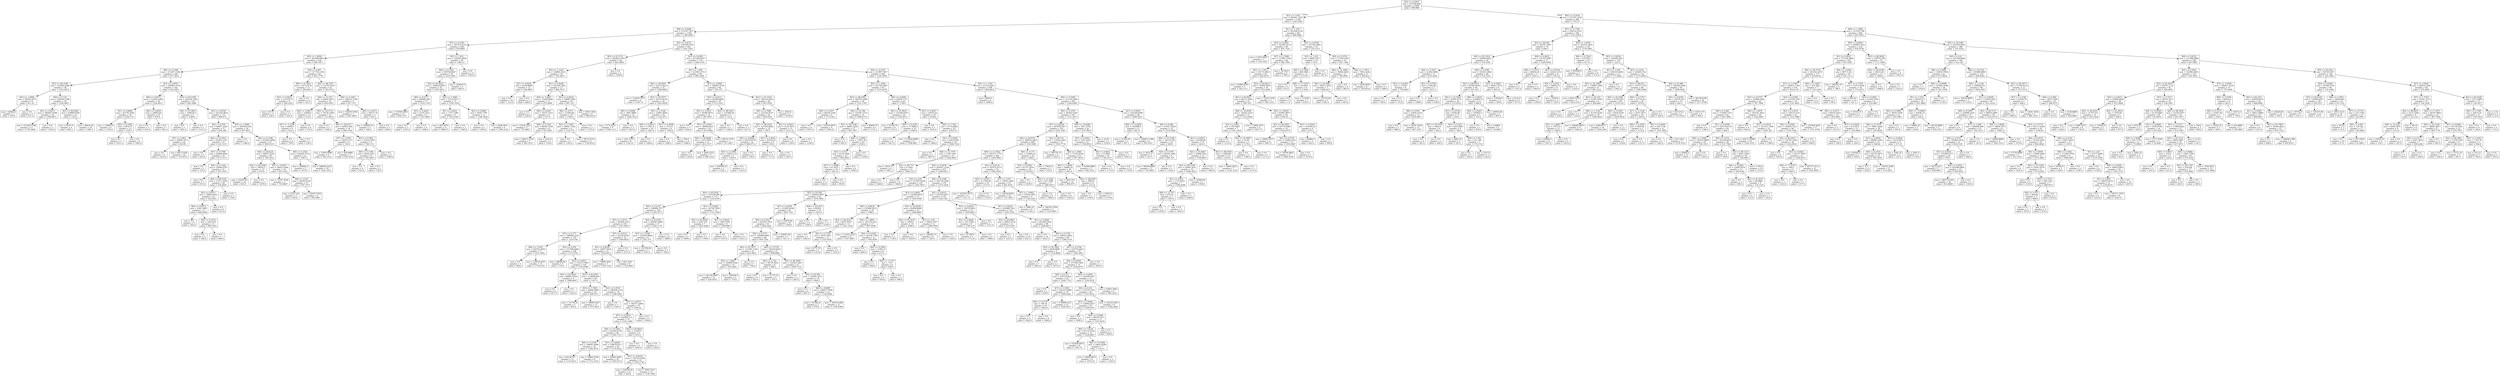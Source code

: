 digraph Tree {
node [shape=box] ;
0 [label="X[5] <= 4.4293\nmse = 333109.666\nsamples = 2000\nvalue = 996.886"] ;
1 [label="X[1] <= 1.018\nmse = 285441.7297\nsamples = 1195\nvalue = 1149.5389"] ;
0 -> 1 [labeldistance=2.5, labelangle=45, headlabel="True"] ;
2 [label="X[8] <= 4.6209\nmse = 272141.7837\nsamples = 1106\nvalue = 1188.2089"] ;
1 -> 2 ;
3 [label="X[7] <= 4.3363\nmse = 307435.4725\nsamples = 284\nvalue = 976.8697"] ;
2 -> 3 ;
4 [label="X[5] <= 1.4654\nmse = 261668.9942\nsamples = 234\nvalue = 890.7051"] ;
3 -> 4 ;
5 [label="X[6] <= 0.1588\nmse = 272297.1364\nsamples = 180\nvalue = 977.3833"] ;
4 -> 5 ;
6 [label="X[2] <= 86.1548\nmse = 253582.6288\nsamples = 38\nvalue = 1212.9474"] ;
5 -> 6 ;
7 [label="X[5] <= 1.0906\nmse = 59184.1875\nsamples = 8\nvalue = 811.25"] ;
6 -> 7 ;
8 [label="mse = 44402.0\nsamples = 3\nvalue = 545.0"] ;
7 -> 8 ;
9 [label="mse = 0.0\nsamples = 5\nvalue = 971.0"] ;
7 -> 9 ;
10 [label="X[0] <= 0.122\nmse = 250918.1289\nsamples = 30\nvalue = 1320.0667"] ;
6 -> 10 ;
11 [label="X[1] <= 0.8215\nmse = 384487.8398\nsamples = 16\nvalue = 1396.6875"] ;
10 -> 11 ;
12 [label="mse = 471429.1598\nsamples = 13\nvalue = 1378.3846"] ;
11 -> 12 ;
13 [label="mse = 0.0\nsamples = 3\nvalue = 1476.0"] ;
11 -> 13 ;
14 [label="X[2] <= 90.6268\nmse = 83889.6786\nsamples = 14\nvalue = 1232.5"] ;
10 -> 14 ;
15 [label="mse = 5418.75\nsamples = 4\nvalue = 862.5"] ;
14 -> 15 ;
16 [label="mse = 38614.05\nsamples = 10\nvalue = 1380.5"] ;
14 -> 16 ;
17 [label="X[3] <= 0.4979\nmse = 258481.8739\nsamples = 142\nvalue = 914.3451"] ;
5 -> 17 ;
18 [label="X[6] <= 0.6573\nmse = 116295.2485\nsamples = 26\nvalue = 1234.4615"] ;
17 -> 18 ;
19 [label="X[1] <= 0.8848\nmse = 42778.3594\nsamples = 16\nvalue = 1456.375"] ;
18 -> 19 ;
20 [label="mse = 118803.0\nsamples = 4\nvalue = 1276.0"] ;
19 -> 20 ;
21 [label="X[0] <= 0.1801\nmse = 2976.75\nsamples = 12\nvalue = 1516.5"] ;
19 -> 21 ;
22 [label="mse = 0.0\nsamples = 3\nvalue = 1611.0"] ;
21 -> 22 ;
23 [label="mse = 0.0\nsamples = 9\nvalue = 1485.0"] ;
21 -> 23 ;
24 [label="X[6] <= 0.8438\nmse = 29060.64\nsamples = 10\nvalue = 879.4"] ;
18 -> 24 ;
25 [label="mse = 0.0\nsamples = 3\nvalue = 619.0"] ;
24 -> 25 ;
26 [label="mse = 0.0\nsamples = 7\nvalue = 991.0"] ;
24 -> 26 ;
27 [label="X[2] <= 82.4709\nmse = 262234.7582\nsamples = 116\nvalue = 842.5948"] ;
17 -> 27 ;
28 [label="X[4] <= 87.6851\nmse = 146016.0\nsamples = 5\nvalue = 1589.0"] ;
27 -> 28 ;
29 [label="mse = 0.0\nsamples = 3\nvalue = 1901.0"] ;
28 -> 29 ;
30 [label="mse = 0.0\nsamples = 2\nvalue = 1121.0"] ;
28 -> 30 ;
31 [label="X[3] <= 0.6556\nmse = 241243.8822\nsamples = 111\nvalue = 808.973"] ;
27 -> 31 ;
32 [label="X[3] <= 0.559\nmse = 64897.2545\nsamples = 57\nvalue = 630.386"] ;
31 -> 32 ;
33 [label="X[7] <= 2.862\nmse = 43604.1475\nsamples = 20\nvalue = 829.95"] ;
32 -> 33 ;
34 [label="mse = 0.0\nsamples = 4\nvalue = 1214.0"] ;
33 -> 34 ;
35 [label="mse = 8413.1836\nsamples = 16\nvalue = 733.9375"] ;
33 -> 35 ;
36 [label="X[4] <= 52.9531\nmse = 43243.1147\nsamples = 37\nvalue = 522.5135"] ;
32 -> 36 ;
37 [label="mse = 0.0\nsamples = 4\nvalue = 925.0"] ;
36 -> 37 ;
38 [label="X[7] <= 0.5789\nmse = 26468.8044\nsamples = 33\nvalue = 473.7273"] ;
36 -> 38 ;
39 [label="mse = 0.0\nsamples = 2\nvalue = 110.0"] ;
38 -> 39 ;
40 [label="X[0] <= 0.1344\nmse = 19090.4787\nsamples = 31\nvalue = 497.1935"] ;
38 -> 40 ;
41 [label="mse = 0.0\nsamples = 3\nvalue = 672.0"] ;
40 -> 41 ;
42 [label="X[4] <= 98.5539\nmse = 17511.1059\nsamples = 28\nvalue = 478.4643"] ;
40 -> 42 ;
43 [label="X[3] <= 0.6371\nmse = 10682.6503\nsamples = 23\nvalue = 522.0435"] ;
42 -> 43 ;
44 [label="X[6] <= 0.6073\nmse = 3281.3495\nsamples = 17\nvalue = 468.0588"] ;
43 -> 44 ;
45 [label="mse = 0.0\nsamples = 6\nvalue = 392.0"] ;
44 -> 45 ;
46 [label="X[0] <= 0.2105\nmse = 194.6116\nsamples = 11\nvalue = 509.5455"] ;
44 -> 46 ;
47 [label="mse = 0.0\nsamples = 4\nvalue = 528.0"] ;
46 -> 47 ;
48 [label="mse = 0.0\nsamples = 7\nvalue = 499.0"] ;
46 -> 48 ;
49 [label="mse = 0.0\nsamples = 6\nvalue = 675.0"] ;
43 -> 49 ;
50 [label="mse = 0.0\nsamples = 5\nvalue = 278.0"] ;
42 -> 50 ;
51 [label="X[5] <= 1.0909\nmse = 358186.9163\nsamples = 54\nvalue = 997.4815"] ;
31 -> 51 ;
52 [label="mse = 0.0\nsamples = 7\nvalue = 1588.0"] ;
51 -> 52 ;
53 [label="X[0] <= 0.1548\nmse = 351862.9298\nsamples = 47\nvalue = 909.5319"] ;
51 -> 53 ;
54 [label="X[4] <= 28.8224\nmse = 89627.2322\nsamples = 26\nvalue = 766.1923"] ;
53 -> 54 ;
55 [label="X[2] <= 85.5506\nmse = 79034.5\nsamples = 12\nvalue = 933.0"] ;
54 -> 55 ;
56 [label="mse = 23293.56\nsamples = 10\nvalue = 823.8"] ;
55 -> 56 ;
57 [label="mse = 0.0\nsamples = 2\nvalue = 1479.0"] ;
55 -> 57 ;
58 [label="X[1] <= 0.8207\nmse = 54414.1684\nsamples = 14\nvalue = 623.2143"] ;
54 -> 58 ;
59 [label="mse = 72707.5556\nsamples = 3\nvalue = 716.6667"] ;
58 -> 59 ;
60 [label="X[8] <= 2.837\nmse = 46393.6529\nsamples = 11\nvalue = 597.7273"] ;
58 -> 60 ;
61 [label="mse = 25217.44\nsamples = 5\nvalue = 542.6"] ;
60 -> 61 ;
62 [label="mse = 59397.5556\nsamples = 6\nvalue = 643.6667"] ;
60 -> 62 ;
63 [label="X[8] <= 3.2543\nmse = 619602.5714\nsamples = 21\nvalue = 1087.0"] ;
53 -> 63 ;
64 [label="mse = 268062.0\nsamples = 3\nvalue = 1475.0"] ;
63 -> 64 ;
65 [label="mse = 648920.2222\nsamples = 18\nvalue = 1022.3333"] ;
63 -> 65 ;
66 [label="X[3] <= 0.491\nmse = 117719.1358\nsamples = 54\nvalue = 601.7778"] ;
4 -> 66 ;
67 [label="X[0] <= 0.7043\nmse = 1473.0178\nsamples = 13\nvalue = 285.4615"] ;
66 -> 67 ;
68 [label="X[1] <= 0.8435\nmse = 1270.6173\nsamples = 9\nvalue = 269.2222"] ;
67 -> 68 ;
69 [label="mse = 18.75\nsamples = 4\nvalue = 229.5"] ;
68 -> 69 ;
70 [label="mse = 0.0\nsamples = 5\nvalue = 301.0"] ;
68 -> 70 ;
71 [label="mse = 0.0\nsamples = 4\nvalue = 322.0"] ;
67 -> 71 ;
72 [label="X[2] <= 89.7027\nmse = 112793.4337\nsamples = 41\nvalue = 702.0732"] ;
66 -> 72 ;
73 [label="X[4] <= 12.253\nmse = 63043.2415\nsamples = 33\nvalue = 645.0303"] ;
72 -> 73 ;
74 [label="X[4] <= 3.6815\nmse = 22849.0\nsamples = 12\nvalue = 512.0"] ;
73 -> 74 ;
75 [label="X[7] <= 3.1209\nmse = 6498.0\nsamples = 6\nvalue = 652.0"] ;
74 -> 75 ;
76 [label="mse = 0.0\nsamples = 4\nvalue = 709.0"] ;
75 -> 76 ;
77 [label="mse = 0.0\nsamples = 2\nvalue = 538.0"] ;
75 -> 77 ;
78 [label="mse = 0.0\nsamples = 6\nvalue = 372.0"] ;
74 -> 78 ;
79 [label="X[4] <= 50.5716\nmse = 70120.1406\nsamples = 21\nvalue = 721.0476"] ;
73 -> 79 ;
80 [label="mse = 0.0\nsamples = 3\nvalue = 1168.0"] ;
79 -> 80 ;
81 [label="X[2] <= 83.6317\nmse = 42963.358\nsamples = 18\nvalue = 646.5556"] ;
79 -> 81 ;
82 [label="X[7] <= 1.6524\nmse = 14283.1111\nsamples = 9\nvalue = 545.0"] ;
81 -> 82 ;
83 [label="mse = 15493.8889\nsamples = 6\nvalue = 502.3333"] ;
82 -> 83 ;
84 [label="mse = 938.8889\nsamples = 3\nvalue = 630.3333"] ;
82 -> 84 ;
85 [label="X[3] <= 0.5852\nmse = 51016.5432\nsamples = 9\nvalue = 748.1111"] ;
81 -> 85 ;
86 [label="X[6] <= 0.1506\nmse = 8624.2222\nsamples = 6\nvalue = 597.6667"] ;
85 -> 86 ;
87 [label="mse = 0.0\nsamples = 4\nvalue = 532.0"] ;
86 -> 87 ;
88 [label="mse = 0.0\nsamples = 2\nvalue = 729.0"] ;
86 -> 88 ;
89 [label="mse = 0.0\nsamples = 3\nvalue = 1049.0"] ;
85 -> 89 ;
90 [label="X[6] <= 0.1925\nmse = 249223.7344\nsamples = 8\nvalue = 937.375"] ;
72 -> 90 ;
91 [label="mse = 102453.5556\nsamples = 3\nvalue = 1487.6667"] ;
90 -> 91 ;
92 [label="X[4] <= 4.0371\nmse = 46577.76\nsamples = 5\nvalue = 607.2"] ;
90 -> 92 ;
93 [label="mse = 109892.25\nsamples = 2\nvalue = 544.5"] ;
92 -> 93 ;
94 [label="mse = 0.0\nsamples = 3\nvalue = 649.0"] ;
92 -> 94 ;
95 [label="X[5] <= 1.831\nmse = 324265.9056\nsamples = 50\nvalue = 1380.12"] ;
3 -> 95 ;
96 [label="X[0] <= 0.3505\nmse = 297050.0947\nsamples = 39\nvalue = 1218.5385"] ;
95 -> 96 ;
97 [label="X[2] <= 83.9023\nmse = 254818.6583\nsamples = 34\nvalue = 1297.4412"] ;
96 -> 97 ;
98 [label="X[6] <= 0.6171\nmse = 299946.263\nsamples = 17\nvalue = 1035.1765"] ;
97 -> 98 ;
99 [label="mse = 373009.2893\nsamples = 11\nvalue = 859.2727"] ;
98 -> 99 ;
100 [label="X[3] <= 0.4422\nmse = 5270.2222\nsamples = 6\nvalue = 1357.6667"] ;
98 -> 100 ;
101 [label="mse = 0.0\nsamples = 2\nvalue = 1255.0"] ;
100 -> 101 ;
102 [label="mse = 0.0\nsamples = 4\nvalue = 1409.0"] ;
100 -> 102 ;
103 [label="X[5] <= 1.3665\nmse = 72125.5017\nsamples = 17\nvalue = 1559.7059"] ;
97 -> 103 ;
104 [label="X[1] <= 0.8221\nmse = 1757.1389\nsamples = 6\nvalue = 1914.1667"] ;
103 -> 104 ;
105 [label="mse = 697.6875\nsamples = 4\nvalue = 1888.75"] ;
104 -> 105 ;
106 [label="mse = 0.0\nsamples = 2\nvalue = 1965.0"] ;
104 -> 106 ;
107 [label="X[3] <= 0.6909\nmse = 4594.7769\nsamples = 11\nvalue = 1366.3636"] ;
103 -> 107 ;
108 [label="mse = 0.0\nsamples = 2\nvalue = 1394.0"] ;
107 -> 108 ;
109 [label="mse = 5408.3951\nsamples = 9\nvalue = 1360.2222"] ;
107 -> 109 ;
110 [label="mse = 254016.0\nsamples = 5\nvalue = 682.0"] ;
96 -> 110 ;
111 [label="mse = 0.0\nsamples = 11\nvalue = 1953.0"] ;
95 -> 111 ;
112 [label="X[3] <= 0.4573\nmse = 239184.8758\nsamples = 822\nvalue = 1261.2263"] ;
2 -> 112 ;
113 [label="X[2] <= 91.5721\nmse = 265663.1916\nsamples = 44\nvalue = 842.3864"] ;
112 -> 113 ;
114 [label="X[5] <= 1.3324\nmse = 129881.6331\nsamples = 39\nvalue = 703.4615"] ;
113 -> 114 ;
115 [label="X[1] <= 0.8418\nmse = 4108.8889\nsamples = 12\nvalue = 340.6667"] ;
114 -> 115 ;
116 [label="mse = 0.0\nsamples = 10\nvalue = 312.0"] ;
115 -> 116 ;
117 [label="mse = 0.0\nsamples = 2\nvalue = 484.0"] ;
115 -> 117 ;
118 [label="X[1] <= 0.8248\nmse = 101283.7641\nsamples = 27\nvalue = 864.7037"] ;
114 -> 118 ;
119 [label="X[4] <= 3.2867\nmse = 71369.9008\nsamples = 11\nvalue = 672.0909"] ;
118 -> 119 ;
120 [label="mse = 0.0\nsamples = 2\nvalue = 920.0"] ;
119 -> 120 ;
121 [label="X[8] <= 6.5447\nmse = 70537.3333\nsamples = 9\nvalue = 617.0"] ;
119 -> 121 ;
122 [label="mse = 13230.2222\nsamples = 3\nvalue = 747.6667"] ;
121 -> 122 ;
123 [label="X[8] <= 8.7287\nmse = 86385.5556\nsamples = 6\nvalue = 551.6667"] ;
121 -> 123 ;
124 [label="mse = 166272.2222\nsamples = 3\nvalue = 585.3333"] ;
123 -> 124 ;
125 [label="mse = 4232.0\nsamples = 3\nvalue = 518.0"] ;
123 -> 125 ;
126 [label="X[1] <= 0.8418\nmse = 78808.1094\nsamples = 16\nvalue = 997.125"] ;
118 -> 126 ;
127 [label="X[8] <= 8.972\nmse = 33300.89\nsamples = 10\nvalue = 1180.9"] ;
126 -> 127 ;
128 [label="X[5] <= 3.7695\nmse = 29852.7344\nsamples = 8\nvalue = 1132.375"] ;
127 -> 128 ;
129 [label="mse = 0.0\nsamples = 2\nvalue = 1143.0"] ;
128 -> 129 ;
130 [label="mse = 39753.4722\nsamples = 6\nvalue = 1128.8333"] ;
128 -> 130 ;
131 [label="mse = 0.0\nsamples = 2\nvalue = 1375.0"] ;
127 -> 131 ;
132 [label="mse = 4550.1389\nsamples = 6\nvalue = 690.8333"] ;
126 -> 132 ;
133 [label="mse = 0.0\nsamples = 5\nvalue = 1926.0"] ;
113 -> 133 ;
134 [label="X[1] <= 0.8205\nmse = 227204.9707\nsamples = 778\nvalue = 1284.9139"] ;
112 -> 134 ;
135 [label="X[7] <= 1.468\nmse = 221961.2751\nsamples = 96\nvalue = 990.2188"] ;
134 -> 135 ;
136 [label="X[4] <= 39.8507\nmse = 52413.0225\nsamples = 32\nvalue = 1399.9062"] ;
135 -> 136 ;
137 [label="mse = 114954.1875\nsamples = 4\nvalue = 1079.75"] ;
136 -> 137 ;
138 [label="X[2] <= 87.6577\nmse = 26743.8724\nsamples = 28\nvalue = 1445.6429"] ;
136 -> 138 ;
139 [label="X[0] <= 0.4406\nmse = 3891.8889\nsamples = 12\nvalue = 1569.3333"] ;
138 -> 139 ;
140 [label="mse = 1773.4321\nsamples = 9\nvalue = 1540.1111"] ;
139 -> 140 ;
141 [label="mse = 0.0\nsamples = 3\nvalue = 1657.0"] ;
139 -> 141 ;
142 [label="X[5] <= 2.3164\nmse = 23802.4844\nsamples = 16\nvalue = 1352.875"] ;
138 -> 142 ;
143 [label="X[0] <= 0.4812\nmse = 13347.4\nsamples = 10\nvalue = 1261.0"] ;
142 -> 143 ;
144 [label="mse = 1421.4375\nsamples = 8\nvalue = 1316.25"] ;
143 -> 144 ;
145 [label="mse = 0.0\nsamples = 2\nvalue = 1040.0"] ;
143 -> 145 ;
146 [label="X[7] <= 0.2898\nmse = 3712.0\nsamples = 6\nvalue = 1506.0"] ;
142 -> 146 ;
147 [label="mse = 0.0\nsamples = 2\nvalue = 1586.0"] ;
146 -> 147 ;
148 [label="mse = 768.0\nsamples = 4\nvalue = 1466.0"] ;
146 -> 148 ;
149 [label="X[7] <= 2.9999\nmse = 180852.5156\nsamples = 64\nvalue = 785.375"] ;
135 -> 149 ;
150 [label="X[3] <= 0.6111\nmse = 65289.6684\nsamples = 28\nvalue = 513.2143"] ;
149 -> 150 ;
151 [label="X[5] <= 2.2015\nmse = 39386.9074\nsamples = 23\nvalue = 467.6957"] ;
150 -> 151 ;
152 [label="mse = 0.0\nsamples = 5\nvalue = 654.0"] ;
151 -> 152 ;
153 [label="X[3] <= 0.5405\nmse = 38008.0525\nsamples = 18\nvalue = 415.9444"] ;
151 -> 153 ;
154 [label="X[4] <= 56.4668\nmse = 1515.6529\nsamples = 11\nvalue = 453.2727"] ;
153 -> 154 ;
155 [label="mse = 0.0\nsamples = 8\nvalue = 436.0"] ;
154 -> 155 ;
156 [label="mse = 2640.2222\nsamples = 3\nvalue = 499.3333"] ;
154 -> 156 ;
157 [label="mse = 89722.7755\nsamples = 7\nvalue = 357.2857"] ;
153 -> 157 ;
158 [label="X[2] <= 88.5243\nmse = 131069.04\nsamples = 5\nvalue = 722.6"] ;
150 -> 158 ;
159 [label="mse = 0.0\nsamples = 2\nvalue = 1166.0"] ;
158 -> 159 ;
160 [label="mse = 0.0\nsamples = 3\nvalue = 427.0"] ;
158 -> 160 ;
161 [label="X[2] <= 91.2518\nmse = 168314.9414\nsamples = 36\nvalue = 997.0556"] ;
149 -> 161 ;
162 [label="X[0] <= 0.7086\nmse = 125156.6747\nsamples = 34\nvalue = 942.8235"] ;
161 -> 162 ;
163 [label="X[2] <= 88.5243\nmse = 121595.0682\nsamples = 22\nvalue = 785.5"] ;
162 -> 163 ;
164 [label="X[0] <= 0.4448\nmse = 94370.6378\nsamples = 14\nvalue = 946.0714"] ;
163 -> 164 ;
165 [label="X[5] <= 2.1988\nmse = 106212.16\nsamples = 5\nvalue = 1264.8"] ;
164 -> 165 ;
166 [label="mse = 259590.25\nsamples = 2\nvalue = 1324.5"] ;
165 -> 166 ;
167 [label="mse = 0.0\nsamples = 3\nvalue = 1225.0"] ;
165 -> 167 ;
168 [label="mse = 0.0\nsamples = 9\nvalue = 769.0"] ;
164 -> 168 ;
169 [label="X[1] <= 0.8202\nmse = 45156.25\nsamples = 8\nvalue = 504.5"] ;
163 -> 169 ;
170 [label="mse = 0.0\nsamples = 4\nvalue = 717.0"] ;
169 -> 170 ;
171 [label="mse = 0.0\nsamples = 4\nvalue = 292.0"] ;
169 -> 171 ;
172 [label="X[1] <= 0.8203\nmse = 3120.1875\nsamples = 12\nvalue = 1231.25"] ;
162 -> 172 ;
173 [label="mse = 0.0\nsamples = 9\nvalue = 1199.0"] ;
172 -> 173 ;
174 [label="mse = 0.0\nsamples = 3\nvalue = 1328.0"] ;
172 -> 174 ;
175 [label="mse = 2025.0\nsamples = 2\nvalue = 1919.0"] ;
161 -> 175 ;
176 [label="X[0] <= 0.1072\nmse = 213997.7817\nsamples = 682\nvalue = 1326.3959"] ;
134 -> 176 ;
177 [label="X[5] <= 1.3444\nmse = 181740.3687\nsamples = 83\nvalue = 1510.4578"] ;
176 -> 177 ;
178 [label="X[2] <= 88.3583\nmse = 168756.1986\nsamples = 39\nvalue = 1231.1795"] ;
177 -> 178 ;
179 [label="X[0] <= 0.1027\nmse = 48330.2344\nsamples = 8\nvalue = 1775.625"] ;
178 -> 179 ;
180 [label="mse = 0.0\nsamples = 4\nvalue = 1857.0"] ;
179 -> 180 ;
181 [label="mse = 83416.6875\nsamples = 4\nvalue = 1694.25"] ;
179 -> 181 ;
182 [label="X[4] <= 55.786\nmse = 103597.3153\nsamples = 31\nvalue = 1090.6774"] ;
178 -> 182 ;
183 [label="X[2] <= 90.7148\nmse = 38893.5254\nsamples = 27\nvalue = 995.7407"] ;
182 -> 183 ;
184 [label="mse = 0.0\nsamples = 2\nvalue = 465.0"] ;
183 -> 184 ;
185 [label="X[8] <= 5.2994\nmse = 17667.36\nsamples = 25\nvalue = 1038.2"] ;
183 -> 185 ;
186 [label="X[3] <= 0.557\nmse = 4129.3388\nsamples = 22\nvalue = 994.4545"] ;
185 -> 186 ;
187 [label="X[7] <= 1.8588\nmse = 42.1875\nsamples = 16\nvalue = 955.25"] ;
186 -> 187 ;
188 [label="mse = 0.0\nsamples = 4\nvalue = 944.0"] ;
187 -> 188 ;
189 [label="mse = 0.0\nsamples = 12\nvalue = 959.0"] ;
187 -> 189 ;
190 [label="mse = 0.0\nsamples = 6\nvalue = 1099.0"] ;
186 -> 190 ;
191 [label="mse = 0.0\nsamples = 3\nvalue = 1359.0"] ;
185 -> 191 ;
192 [label="mse = 68856.75\nsamples = 4\nvalue = 1731.5"] ;
182 -> 192 ;
193 [label="X[6] <= 0.4595\nmse = 62838.7727\nsamples = 44\nvalue = 1758.0"] ;
177 -> 193 ;
194 [label="X[2] <= 91.9818\nmse = 135240.8367\nsamples = 14\nvalue = 1593.8571"] ;
193 -> 194 ;
195 [label="mse = 97740.75\nsamples = 4\nvalue = 1353.5"] ;
194 -> 195 ;
196 [label="X[6] <= 0.2169\nmse = 117888.8\nsamples = 10\nvalue = 1690.0"] ;
194 -> 196 ;
197 [label="mse = 0.0\nsamples = 4\nvalue = 1827.0"] ;
196 -> 197 ;
198 [label="mse = 175626.8889\nsamples = 6\nvalue = 1598.6667"] ;
196 -> 198 ;
199 [label="X[1] <= 0.8207\nmse = 10610.24\nsamples = 30\nvalue = 1834.6"] ;
193 -> 199 ;
200 [label="mse = 0.0\nsamples = 5\nvalue = 1635.0"] ;
199 -> 200 ;
201 [label="X[8] <= 7.166\nmse = 3170.6496\nsamples = 25\nvalue = 1874.52"] ;
199 -> 201 ;
202 [label="mse = 0.0\nsamples = 7\nvalue = 1946.0"] ;
201 -> 202 ;
203 [label="X[1] <= 0.8229\nmse = 1643.9784\nsamples = 18\nvalue = 1846.7222"] ;
201 -> 203 ;
204 [label="mse = 0.0\nsamples = 3\nvalue = 1907.0"] ;
203 -> 204 ;
205 [label="X[8] <= 12.7797\nmse = 1100.7556\nsamples = 15\nvalue = 1834.6667"] ;
203 -> 205 ;
206 [label="mse = 2610.75\nsamples = 4\nvalue = 1801.5"] ;
205 -> 206 ;
207 [label="X[2] <= 89.773\nmse = 6.1983\nsamples = 11\nvalue = 1846.7273"] ;
205 -> 207 ;
208 [label="mse = 0.0\nsamples = 5\nvalue = 1844.0"] ;
207 -> 208 ;
209 [label="mse = 0.0\nsamples = 6\nvalue = 1849.0"] ;
207 -> 209 ;
210 [label="X[5] <= 1.1302\nmse = 213122.641\nsamples = 599\nvalue = 1300.8915"] ;
176 -> 210 ;
211 [label="mse = 8820.0\nsamples = 6\nvalue = 1899.0"] ;
210 -> 211 ;
212 [label="X[0] <= 0.5095\nmse = 211533.5949\nsamples = 593\nvalue = 1294.8398"] ;
210 -> 212 ;
213 [label="X[0] <= 0.3761\nmse = 205437.638\nsamples = 547\nvalue = 1311.3473"] ;
212 -> 213 ;
214 [label="X[7] <= 4.8264\nmse = 207058.1817\nsamples = 521\nvalue = 1291.5547"] ;
213 -> 214 ;
215 [label="X[4] <= 92.9741\nmse = 208253.9263\nsamples = 494\nvalue = 1305.5891"] ;
214 -> 215 ;
216 [label="X[8] <= 11.0762\nmse = 205571.7775\nsamples = 464\nvalue = 1283.9483"] ;
215 -> 216 ;
217 [label="X[6] <= 0.5476\nmse = 203952.1229\nsamples = 431\nvalue = 1298.6427"] ;
216 -> 217 ;
218 [label="X[1] <= 0.83\nmse = 211997.9544\nsamples = 253\nvalue = 1245.3953"] ;
217 -> 218 ;
219 [label="X[4] <= 85.0526\nmse = 195168.004\nsamples = 171\nvalue = 1325.4795"] ;
218 -> 219 ;
220 [label="X[0] <= 0.2173\nmse = 196066.797\nsamples = 158\nvalue = 1292.9177"] ;
219 -> 220 ;
221 [label="X[7] <= 3.0712\nmse = 183445.229\nsamples = 141\nvalue = 1257.9291"] ;
220 -> 221 ;
222 [label="X[7] <= 0.177\nmse = 188846.2225\nsamples = 125\nvalue = 1218.744"] ;
221 -> 222 ;
223 [label="X[8] <= 7.4351\nmse = 282554.5952\nsamples = 17\nvalue = 1521.5882"] ;
222 -> 223 ;
224 [label="mse = 0.0\nsamples = 3\nvalue = 604.0"] ;
223 -> 224 ;
225 [label="mse = 124018.4541\nsamples = 14\nvalue = 1718.2143"] ;
223 -> 225 ;
226 [label="X[3] <= 0.478\nmse = 157386.8464\nsamples = 108\nvalue = 1171.0741"] ;
222 -> 226 ;
227 [label="mse = 48048.64\nsamples = 5\nvalue = 718.6"] ;
226 -> 227 ;
228 [label="X[3] <= 0.4911\nmse = 152273.5907\nsamples = 103\nvalue = 1193.0388"] ;
226 -> 228 ;
229 [label="X[2] <= 83.9023\nmse = 86805.5556\nsamples = 9\nvalue = 1668.6667"] ;
228 -> 229 ;
230 [label="mse = 0.0\nsamples = 6\nvalue = 1877.0"] ;
229 -> 230 ;
231 [label="mse = 0.0\nsamples = 3\nvalue = 1252.0"] ;
229 -> 231 ;
232 [label="X[2] <= 83.6291\nmse = 134808.484\nsamples = 94\nvalue = 1147.5"] ;
228 -> 232 ;
233 [label="X[5] <= 3.7695\nmse = 30949.4844\nsamples = 16\nvalue = 949.875"] ;
232 -> 233 ;
234 [label="mse = 15178.24\nsamples = 5\nvalue = 893.4"] ;
233 -> 234 ;
235 [label="mse = 36009.5207\nsamples = 11\nvalue = 975.5455"] ;
233 -> 235 ;
236 [label="X[3] <= 0.5552\nmse = 146458.1139\nsamples = 78\nvalue = 1188.0385"] ;
232 -> 236 ;
237 [label="mse = 0.0\nsamples = 3\nvalue = 1726.0"] ;
236 -> 237 ;
238 [label="X[7] <= 2.8515\nmse = 140277.2896\nsamples = 75\nvalue = 1166.52"] ;
236 -> 238 ;
239 [label="X[7] <= 0.9474\nmse = 142089.712\nsamples = 70\nvalue = 1143.1286"] ;
238 -> 239 ;
240 [label="X[8] <= 10.5443\nmse = 143293.6736\nsamples = 64\nvalue = 1168.1719"] ;
239 -> 240 ;
241 [label="X[6] <= 0.2169\nmse = 146091.9446\nsamples = 19\nvalue = 1304.9474"] ;
240 -> 241 ;
242 [label="mse = 65124.071\nsamples = 13\nvalue = 1116.9231"] ;
241 -> 242 ;
243 [label="mse = 78960.5556\nsamples = 6\nvalue = 1712.3333"] ;
241 -> 243 ;
244 [label="X[1] <= 0.8209\nmse = 130878.4217\nsamples = 45\nvalue = 1110.4222"] ;
240 -> 244 ;
245 [label="mse = 93945.2665\nsamples = 22\nvalue = 1169.2273"] ;
244 -> 245 ;
246 [label="X[1] <= 0.8229\nmse = 159734.2306\nsamples = 23\nvalue = 1054.1739"] ;
244 -> 246 ;
247 [label="mse = 326028.36\nsamples = 10\nvalue = 920.8"] ;
246 -> 247 ;
248 [label="mse = 7606.3314\nsamples = 13\nvalue = 1156.7692"] ;
246 -> 248 ;
249 [label="X[2] <= 85.8816\nmse = 51200.0\nsamples = 6\nvalue = 876.0"] ;
239 -> 249 ;
250 [label="mse = 0.0\nsamples = 4\nvalue = 1036.0"] ;
249 -> 250 ;
251 [label="mse = 0.0\nsamples = 2\nvalue = 556.0"] ;
249 -> 251 ;
252 [label="mse = 0.0\nsamples = 5\nvalue = 1494.0"] ;
238 -> 252 ;
253 [label="X[7] <= 4.0213\nmse = 35536.4336\nsamples = 16\nvalue = 1564.0625"] ;
221 -> 253 ;
254 [label="X[1] <= 0.8228\nmse = 16957.3018\nsamples = 13\nvalue = 1634.9231"] ;
253 -> 254 ;
255 [label="mse = 18686.2041\nsamples = 7\nvalue = 1559.7143"] ;
254 -> 255 ;
256 [label="mse = 642.2222\nsamples = 6\nvalue = 1722.6667"] ;
254 -> 256 ;
257 [label="mse = 0.0\nsamples = 3\nvalue = 1257.0"] ;
253 -> 257 ;
258 [label="X[4] <= 25.8333\nmse = 206381.8685\nsamples = 17\nvalue = 1583.1176"] ;
220 -> 258 ;
259 [label="X[7] <= 1.5566\nmse = 219250.9844\nsamples = 8\nvalue = 1242.375"] ;
258 -> 259 ;
260 [label="mse = 112359.04\nsamples = 5\nvalue = 1541.4"] ;
259 -> 260 ;
261 [label="mse = 0.0\nsamples = 3\nvalue = 744.0"] ;
259 -> 261 ;
262 [label="mse = 0.0\nsamples = 9\nvalue = 1886.0"] ;
258 -> 262 ;
263 [label="X[1] <= 0.8209\nmse = 14738.7929\nsamples = 13\nvalue = 1721.2308"] ;
219 -> 263 ;
264 [label="X[2] <= 83.6509\nmse = 2165.102\nsamples = 7\nvalue = 1825.4286"] ;
263 -> 264 ;
265 [label="mse = 0.0\nsamples = 2\nvalue = 1899.0"] ;
264 -> 265 ;
266 [label="mse = 0.0\nsamples = 5\nvalue = 1796.0"] ;
264 -> 266 ;
267 [label="X[1] <= 0.8229\nmse = 1963.5556\nsamples = 6\nvalue = 1599.6667"] ;
263 -> 267 ;
268 [label="mse = 0.0\nsamples = 2\nvalue = 1537.0"] ;
267 -> 268 ;
269 [label="mse = 0.0\nsamples = 4\nvalue = 1631.0"] ;
267 -> 269 ;
270 [label="X[2] <= 93.364\nmse = 205829.4087\nsamples = 82\nvalue = 1078.3902"] ;
218 -> 270 ;
271 [label="X[7] <= 4.4878\nmse = 210265.8549\nsamples = 63\nvalue = 965.7143"] ;
270 -> 271 ;
272 [label="X[0] <= 0.2012\nmse = 207614.7412\nsamples = 53\nvalue = 894.2264"] ;
271 -> 272 ;
273 [label="X[6] <= 0.3572\nmse = 160608.9891\nsamples = 48\nvalue = 839.7292"] ;
272 -> 273 ;
274 [label="X[4] <= 91.5071\nmse = 112365.1338\nsamples = 21\nvalue = 635.0952"] ;
273 -> 274 ;
275 [label="X[5] <= 3.4067\nmse = 149609.6582\nsamples = 14\nvalue = 555.6429"] ;
274 -> 275 ;
276 [label="mse = 141128.4097\nsamples = 12\nvalue = 528.5833"] ;
275 -> 276 ;
277 [label="mse = 169744.0\nsamples = 2\nvalue = 718.0"] ;
275 -> 277 ;
278 [label="mse = 0.0\nsamples = 7\nvalue = 794.0"] ;
274 -> 278 ;
279 [label="X[8] <= 5.5729\nmse = 140230.6914\nsamples = 27\nvalue = 998.8889"] ;
273 -> 279 ;
280 [label="X[5] <= 2.722\nmse = 56736.5833\nsamples = 6\nvalue = 660.5"] ;
279 -> 280 ;
281 [label="mse = 0.0\nsamples = 4\nvalue = 823.0"] ;
280 -> 281 ;
282 [label="mse = 11772.25\nsamples = 2\nvalue = 335.5"] ;
280 -> 282 ;
283 [label="X[2] <= 86.2069\nmse = 122022.3401\nsamples = 21\nvalue = 1095.5714"] ;
279 -> 283 ;
284 [label="mse = 0.0\nsamples = 3\nvalue = 1282.0"] ;
283 -> 284 ;
285 [label="X[2] <= 92.492\nmse = 135601.3611\nsamples = 18\nvalue = 1064.5"] ;
283 -> 285 ;
286 [label="mse = 0.0\nsamples = 4\nvalue = 867.0"] ;
285 -> 286 ;
287 [label="X[8] <= 8.0887\nmse = 160015.7806\nsamples = 14\nvalue = 1120.9286"] ;
285 -> 287 ;
288 [label="mse = 337842.0\nsamples = 3\nvalue = 979.0"] ;
287 -> 288 ;
289 [label="mse = 104525.686\nsamples = 11\nvalue = 1159.6364"] ;
287 -> 289 ;
290 [label="mse = 356647.84\nsamples = 5\nvalue = 1417.4"] ;
272 -> 290 ;
291 [label="mse = 53676.64\nsamples = 10\nvalue = 1344.6"] ;
271 -> 291 ;
292 [label="X[4] <= 44.3437\nmse = 9438.0\nsamples = 19\nvalue = 1452.0"] ;
270 -> 292 ;
293 [label="mse = 0.0\nsamples = 6\nvalue = 1309.0"] ;
292 -> 293 ;
294 [label="mse = 0.0\nsamples = 13\nvalue = 1518.0"] ;
292 -> 294 ;
295 [label="X[0] <= 0.1596\nmse = 182758.3208\nsamples = 178\nvalue = 1374.3258"] ;
217 -> 295 ;
296 [label="X[3] <= 0.6852\nmse = 132048.6978\nsamples = 53\nvalue = 1254.0189"] ;
295 -> 296 ;
297 [label="X[8] <= 9.6818\nmse = 107666.3833\nsamples = 30\nvalue = 1089.5"] ;
296 -> 297 ;
298 [label="X[2] <= 82.6122\nmse = 4455.0533\nsamples = 13\nvalue = 1341.1538"] ;
297 -> 298 ;
299 [label="mse = 0.0\nsamples = 2\nvalue = 1442.0"] ;
298 -> 299 ;
300 [label="X[5] <= 2.7738\nmse = 3079.7851\nsamples = 11\nvalue = 1322.8182"] ;
298 -> 300 ;
301 [label="mse = 6773.76\nsamples = 5\nvalue = 1323.8"] ;
300 -> 301 ;
302 [label="mse = 0.0\nsamples = 6\nvalue = 1322.0"] ;
300 -> 302 ;
303 [label="X[4] <= 1.9803\nmse = 101130.526\nsamples = 17\nvalue = 897.0588"] ;
297 -> 303 ;
304 [label="mse = 111502.2222\nsamples = 6\nvalue = 1147.6667"] ;
303 -> 304 ;
305 [label="X[4] <= 4.4338\nmse = 42530.7769\nsamples = 11\nvalue = 760.3636"] ;
303 -> 305 ;
306 [label="mse = 0.0\nsamples = 3\nvalue = 460.0"] ;
305 -> 306 ;
307 [label="X[0] <= 0.1092\nmse = 11961.0\nsamples = 8\nvalue = 873.0"] ;
305 -> 307 ;
308 [label="mse = 0.0\nsamples = 2\nvalue = 684.0"] ;
307 -> 308 ;
309 [label="X[6] <= 1.1147\nmse = 72.0\nsamples = 6\nvalue = 936.0"] ;
307 -> 309 ;
310 [label="mse = 0.0\nsamples = 4\nvalue = 930.0"] ;
309 -> 310 ;
311 [label="mse = 0.0\nsamples = 2\nvalue = 948.0"] ;
309 -> 311 ;
312 [label="X[2] <= 83.4938\nmse = 82498.8469\nsamples = 23\nvalue = 1468.6087"] ;
296 -> 312 ;
313 [label="X[2] <= 81.4147\nmse = 1600.0\nsamples = 10\nvalue = 1689.0"] ;
312 -> 313 ;
314 [label="mse = 0.0\nsamples = 5\nvalue = 1729.0"] ;
313 -> 314 ;
315 [label="mse = 0.0\nsamples = 5\nvalue = 1649.0"] ;
313 -> 315 ;
316 [label="X[7] <= 3.64\nmse = 78624.3787\nsamples = 13\nvalue = 1299.0769"] ;
312 -> 316 ;
317 [label="mse = 104583.75\nsamples = 8\nvalue = 1393.5"] ;
316 -> 317 ;
318 [label="mse = 0.0\nsamples = 5\nvalue = 1148.0"] ;
316 -> 318 ;
319 [label="X[1] <= 0.8215\nmse = 195520.2871\nsamples = 125\nvalue = 1425.336"] ;
295 -> 319 ;
320 [label="X[3] <= 0.6034\nmse = 19579.5822\nsamples = 15\nvalue = 1659.8667"] ;
319 -> 320 ;
321 [label="X[1] <= 0.8209\nmse = 353.3594\nsamples = 8\nvalue = 1790.125"] ;
320 -> 321 ;
322 [label="mse = 67.6875\nsamples = 4\nvalue = 1772.25"] ;
321 -> 322 ;
323 [label="mse = 0.0\nsamples = 4\nvalue = 1808.0"] ;
321 -> 323 ;
324 [label="mse = 0.0\nsamples = 7\nvalue = 1511.0"] ;
320 -> 324 ;
325 [label="X[1] <= 0.8255\nmse = 210988.7561\nsamples = 110\nvalue = 1393.3545"] ;
319 -> 325 ;
326 [label="X[2] <= 85.0851\nmse = 49833.4722\nsamples = 12\nvalue = 931.8333"] ;
325 -> 326 ;
327 [label="mse = 0.0\nsamples = 2\nvalue = 1431.0"] ;
326 -> 327 ;
328 [label="mse = 0.0\nsamples = 10\nvalue = 832.0"] ;
326 -> 328 ;
329 [label="X[1] <= 0.8296\nmse = 201446.5028\nsamples = 98\nvalue = 1449.8673"] ;
325 -> 329 ;
330 [label="mse = 0.0\nsamples = 14\nvalue = 1812.0"] ;
329 -> 330 ;
331 [label="X[0] <= 0.1744\nmse = 209521.4641\nsamples = 84\nvalue = 1389.5119"] ;
329 -> 331 ;
332 [label="X[2] <= 82.3441\nmse = 6438.0988\nsamples = 9\nvalue = 1724.8889"] ;
331 -> 332 ;
333 [label="mse = 0.0\nsamples = 7\nvalue = 1682.0"] ;
332 -> 333 ;
334 [label="mse = 0.0\nsamples = 2\nvalue = 1875.0"] ;
332 -> 334 ;
335 [label="X[7] <= 4.5746\nmse = 218774.4622\nsamples = 75\nvalue = 1349.2667"] ;
331 -> 335 ;
336 [label="X[4] <= 6.8936\nmse = 217649.7492\nsamples = 72\nvalue = 1329.0278"] ;
335 -> 336 ;
337 [label="X[8] <= 8.321\nmse = 278714.462\nsamples = 35\nvalue = 1426.7714"] ;
336 -> 337 ;
338 [label="mse = 0.0\nsamples = 2\nvalue = 228.0"] ;
337 -> 338 ;
339 [label="X[7] <= 3.3918\nmse = 203233.6988\nsamples = 33\nvalue = 1499.4242"] ;
337 -> 339 ;
340 [label="X[0] <= 0.2751\nmse = 108.16\nsamples = 10\nvalue = 1662.8"] ;
339 -> 340 ;
341 [label="mse = 0.0\nsamples = 2\nvalue = 1642.0"] ;
340 -> 341 ;
342 [label="mse = 0.0\nsamples = 8\nvalue = 1668.0"] ;
340 -> 342 ;
343 [label="mse = 274898.4121\nsamples = 23\nvalue = 1428.3913"] ;
339 -> 343 ;
344 [label="X[0] <= 0.2845\nmse = 142299.5427\nsamples = 37\nvalue = 1236.5676"] ;
336 -> 344 ;
345 [label="X[0] <= 0.252\nmse = 133379.7181\nsamples = 28\nvalue = 1331.8214"] ;
344 -> 345 ;
346 [label="X[3] <= 0.4682\nmse = 110802.6537\nsamples = 19\nvalue = 1239.6316"] ;
345 -> 346 ;
347 [label="mse = 0.0\nsamples = 2\nvalue = 1680.0"] ;
346 -> 347 ;
348 [label="X[0] <= 0.2094\nmse = 98339.5571\nsamples = 17\nvalue = 1187.8235"] ;
346 -> 348 ;
349 [label="X[8] <= 7.6138\nmse = 97132.9156\nsamples = 15\nvalue = 1228.8667"] ;
348 -> 349 ;
350 [label="mse = 152444.6875\nsamples = 8\nvalue = 1305.75"] ;
349 -> 350 ;
351 [label="X[8] <= 10.3094\nmse = 19443.4286\nsamples = 7\nvalue = 1141.0"] ;
349 -> 351 ;
352 [label="mse = 23629.6875\nsamples = 4\nvalue = 1074.25"] ;
351 -> 352 ;
353 [label="mse = 0.0\nsamples = 3\nvalue = 1230.0"] ;
351 -> 353 ;
354 [label="mse = 0.0\nsamples = 2\nvalue = 880.0"] ;
348 -> 354 ;
355 [label="mse = 125222.0247\nsamples = 9\nvalue = 1526.4444"] ;
345 -> 355 ;
356 [label="mse = 54001.5062\nsamples = 9\nvalue = 940.2222"] ;
344 -> 356 ;
357 [label="mse = 0.0\nsamples = 3\nvalue = 1835.0"] ;
335 -> 357 ;
358 [label="X[3] <= 0.6114\nmse = 187072.8173\nsamples = 33\nvalue = 1092.0303"] ;
216 -> 358 ;
359 [label="X[5] <= 3.6587\nmse = 111550.09\nsamples = 10\nvalue = 1575.9"] ;
358 -> 359 ;
360 [label="mse = 162583.1875\nsamples = 4\nvalue = 1311.75"] ;
359 -> 360 ;
361 [label="mse = 0.0\nsamples = 6\nvalue = 1752.0"] ;
359 -> 361 ;
362 [label="X[7] <= 3.072\nmse = 73854.2268\nsamples = 23\nvalue = 881.6522"] ;
358 -> 362 ;
363 [label="mse = 14034.6939\nsamples = 14\nvalue = 723.1429"] ;
362 -> 363 ;
364 [label="X[7] <= 3.9002\nmse = 67026.3951\nsamples = 9\nvalue = 1128.2222"] ;
362 -> 364 ;
365 [label="mse = 1980.25\nsamples = 6\nvalue = 1139.5"] ;
364 -> 365 ;
366 [label="mse = 196355.5556\nsamples = 3\nvalue = 1105.6667"] ;
364 -> 366 ;
367 [label="X[0] <= 0.175\nmse = 130463.01\nsamples = 30\nvalue = 1640.3"] ;
215 -> 367 ;
368 [label="X[3] <= 0.6563\nmse = 43737.3916\nsamples = 28\nvalue = 1718.0357"] ;
367 -> 368 ;
369 [label="mse = 0.0\nsamples = 11\nvalue = 1459.0"] ;
368 -> 369 ;
370 [label="X[8] <= 13.3204\nmse = 527.1696\nsamples = 17\nvalue = 1885.6471"] ;
368 -> 370 ;
371 [label="mse = 0.0\nsamples = 9\nvalue = 1864.0"] ;
370 -> 371 ;
372 [label="mse = 0.0\nsamples = 8\nvalue = 1910.0"] ;
370 -> 372 ;
373 [label="mse = 75625.0\nsamples = 2\nvalue = 552.0"] ;
367 -> 373 ;
374 [label="X[2] <= 85.511\nmse = 115642.3951\nsamples = 27\nvalue = 1034.7778"] ;
214 -> 374 ;
375 [label="mse = 160776.75\nsamples = 4\nvalue = 1422.5"] ;
374 -> 375 ;
376 [label="X[6] <= 1.4845\nmse = 77102.0529\nsamples = 23\nvalue = 967.3478"] ;
374 -> 376 ;
377 [label="X[6] <= 1.0044\nmse = 14686.14\nsamples = 20\nvalue = 1061.4"] ;
376 -> 377 ;
378 [label="mse = 2823.551\nsamples = 14\nvalue = 996.8571"] ;
377 -> 378 ;
379 [label="X[2] <= 88.5007\nmse = 9965.0\nsamples = 6\nvalue = 1212.0"] ;
377 -> 379 ;
380 [label="mse = 0.0\nsamples = 3\nvalue = 1145.0"] ;
379 -> 380 ;
381 [label="mse = 10952.0\nsamples = 3\nvalue = 1279.0"] ;
379 -> 381 ;
382 [label="mse = 41088.8889\nsamples = 3\nvalue = 340.3333"] ;
376 -> 382 ;
383 [label="X[8] <= 14.6286\nmse = 7811.5754\nsamples = 26\nvalue = 1707.9615"] ;
213 -> 383 ;
384 [label="X[3] <= 0.6952\nmse = 1293.3243\nsamples = 21\nvalue = 1748.0952"] ;
383 -> 384 ;
385 [label="X[3] <= 0.6622\nmse = 33.9043\nsamples = 18\nvalue = 1762.6111"] ;
384 -> 385 ;
386 [label="mse = 0.0\nsamples = 5\nvalue = 1772.0"] ;
385 -> 386 ;
387 [label="mse = 0.0\nsamples = 13\nvalue = 1759.0"] ;
385 -> 387 ;
388 [label="mse = 0.0\nsamples = 3\nvalue = 1661.0"] ;
384 -> 388 ;
389 [label="mse = 10.24\nsamples = 5\nvalue = 1539.4"] ;
383 -> 389 ;
390 [label="X[1] <= 0.8293\nmse = 242249.8568\nsamples = 46\nvalue = 1098.5435"] ;
212 -> 390 ;
391 [label="X[8] <= 13.2658\nmse = 192996.0\nsamples = 11\nvalue = 607.0"] ;
390 -> 391 ;
392 [label="mse = 21199.36\nsamples = 5\nvalue = 397.2"] ;
391 -> 392 ;
393 [label="mse = 268913.1389\nsamples = 6\nvalue = 781.8333"] ;
391 -> 393 ;
394 [label="X[0] <= 0.586\nmse = 157927.8563\nsamples = 35\nvalue = 1253.0286"] ;
390 -> 394 ;
395 [label="X[8] <= 15.7268\nmse = 165741.84\nsamples = 10\nvalue = 829.6"] ;
394 -> 395 ;
396 [label="mse = 3422.25\nsamples = 2\nvalue = 167.5"] ;
395 -> 396 ;
397 [label="X[3] <= 0.5795\nmse = 69329.1094\nsamples = 8\nvalue = 995.125"] ;
395 -> 397 ;
398 [label="mse = 99160.8889\nsamples = 3\nvalue = 763.6667"] ;
397 -> 398 ;
399 [label="mse = 0.0\nsamples = 5\nvalue = 1134.0"] ;
397 -> 399 ;
400 [label="X[1] <= 0.8971\nmse = 54398.88\nsamples = 25\nvalue = 1422.4"] ;
394 -> 400 ;
401 [label="X[2] <= 93.4047\nmse = 35098.7822\nsamples = 15\nvalue = 1559.8667"] ;
400 -> 401 ;
402 [label="X[2] <= 89.1108\nmse = 25095.2431\nsamples = 12\nvalue = 1498.5833"] ;
401 -> 402 ;
403 [label="X[1] <= 0.854\nmse = 1172.8163\nsamples = 7\nvalue = 1598.4286"] ;
402 -> 403 ;
404 [label="X[8] <= 12.537\nmse = 674.16\nsamples = 5\nvalue = 1581.8"] ;
403 -> 404 ;
405 [label="mse = 0.0\nsamples = 2\nvalue = 1550.0"] ;
404 -> 405 ;
406 [label="mse = 0.0\nsamples = 3\nvalue = 1603.0"] ;
404 -> 406 ;
407 [label="mse = 0.0\nsamples = 2\nvalue = 1640.0"] ;
403 -> 407 ;
408 [label="mse = 25090.56\nsamples = 5\nvalue = 1358.8"] ;
402 -> 408 ;
409 [label="mse = 0.0\nsamples = 3\nvalue = 1805.0"] ;
401 -> 409 ;
410 [label="X[2] <= 86.5658\nmse = 12484.96\nsamples = 10\nvalue = 1216.2"] ;
400 -> 410 ;
411 [label="mse = 16693.0612\nsamples = 7\nvalue = 1234.7143"] ;
410 -> 411 ;
412 [label="mse = 0.0\nsamples = 3\nvalue = 1173.0"] ;
410 -> 412 ;
413 [label="X[1] <= 1.1017\nmse = 201208.4156\nsamples = 89\nvalue = 668.9888"] ;
1 -> 413 ;
414 [label="X[3] <= 0.4401\nmse = 162581.8112\nsamples = 56\nvalue = 855.7143"] ;
413 -> 414 ;
415 [label="mse = 11053.8367\nsamples = 7\nvalue = 218.1429"] ;
414 -> 415 ;
416 [label="X[7] <= 3.7804\nmse = 117861.7543\nsamples = 49\nvalue = 946.7959"] ;
414 -> 416 ;
417 [label="X[5] <= 1.1613\nmse = 101715.8615\nsamples = 43\nvalue = 883.6279"] ;
416 -> 417 ;
418 [label="mse = 41889.8765\nsamples = 9\nvalue = 542.1111"] ;
417 -> 418 ;
419 [label="X[2] <= 92.8611\nmse = 78506.0874\nsamples = 34\nvalue = 974.0294"] ;
417 -> 419 ;
420 [label="X[2] <= 82.8937\nmse = 66112.3059\nsamples = 31\nvalue = 1007.871"] ;
419 -> 420 ;
421 [label="X[8] <= 14.8189\nmse = 18242.2314\nsamples = 11\nvalue = 1112.6364"] ;
420 -> 421 ;
422 [label="X[3] <= 0.681\nmse = 595.8367\nsamples = 7\nvalue = 1161.1429"] ;
421 -> 422 ;
423 [label="mse = 0.0\nsamples = 2\nvalue = 1123.0"] ;
422 -> 423 ;
424 [label="X[2] <= 81.9607\nmse = 19.44\nsamples = 5\nvalue = 1176.4"] ;
422 -> 424 ;
425 [label="mse = 0.0\nsamples = 3\nvalue = 1180.0"] ;
424 -> 425 ;
426 [label="mse = 0.0\nsamples = 2\nvalue = 1171.0"] ;
424 -> 426 ;
427 [label="mse = 37800.1875\nsamples = 4\nvalue = 1027.75"] ;
421 -> 427 ;
428 [label="X[5] <= 3.6925\nmse = 83083.9875\nsamples = 20\nvalue = 950.25"] ;
420 -> 428 ;
429 [label="X[2] <= 85.8393\nmse = 54776.5586\nsamples = 16\nvalue = 1018.9375"] ;
428 -> 429 ;
430 [label="mse = 29850.1875\nsamples = 4\nvalue = 908.75"] ;
429 -> 430 ;
431 [label="X[3] <= 0.5739\nmse = 57689.2222\nsamples = 12\nvalue = 1055.6667"] ;
429 -> 431 ;
432 [label="mse = 76769.5802\nsamples = 9\nvalue = 1049.5556"] ;
431 -> 432 ;
433 [label="mse = 0.0\nsamples = 3\nvalue = 1074.0"] ;
431 -> 433 ;
434 [label="X[3] <= 0.6502\nmse = 101954.25\nsamples = 4\nvalue = 675.5"] ;
428 -> 434 ;
435 [label="mse = 94864.0\nsamples = 2\nvalue = 442.0"] ;
434 -> 435 ;
436 [label="mse = 0.0\nsamples = 2\nvalue = 909.0"] ;
434 -> 436 ;
437 [label="mse = 72453.5556\nsamples = 3\nvalue = 624.3333"] ;
419 -> 437 ;
438 [label="mse = 36.5833\nsamples = 6\nvalue = 1399.5"] ;
416 -> 438 ;
439 [label="X[3] <= 0.6794\nmse = 107184.2883\nsamples = 33\nvalue = 352.1212"] ;
413 -> 439 ;
440 [label="X[1] <= 1.231\nmse = 6609.5357\nsamples = 14\nvalue = 59.5"] ;
439 -> 440 ;
441 [label="X[0] <= 0.1906\nmse = 860.3802\nsamples = 11\nvalue = 19.2727"] ;
440 -> 441 ;
442 [label="mse = 0.0\nsamples = 2\nvalue = 81.0"] ;
441 -> 442 ;
443 [label="X[8] <= 17.0257\nmse = 16.6914\nsamples = 9\nvalue = 5.5556"] ;
441 -> 443 ;
444 [label="mse = 0.0\nsamples = 2\nvalue = 1.0"] ;
443 -> 444 ;
445 [label="mse = 13.8367\nsamples = 7\nvalue = 6.8571"] ;
443 -> 445 ;
446 [label="mse = 0.0\nsamples = 3\nvalue = 207.0"] ;
440 -> 446 ;
447 [label="X[0] <= 0.1076\nmse = 71708.1939\nsamples = 19\nvalue = 567.7368"] ;
439 -> 447 ;
448 [label="X[4] <= 51.2804\nmse = 76064.2645\nsamples = 11\nvalue = 700.9091"] ;
447 -> 448 ;
449 [label="X[4] <= 24.3085\nmse = 96227.2653\nsamples = 7\nvalue = 608.8571"] ;
448 -> 449 ;
450 [label="mse = 110755.84\nsamples = 5\nvalue = 691.6"] ;
449 -> 450 ;
451 [label="mse = 0.0\nsamples = 2\nvalue = 402.0"] ;
449 -> 451 ;
452 [label="mse = 0.0\nsamples = 4\nvalue = 862.0"] ;
448 -> 452 ;
453 [label="X[6] <= 1.7872\nmse = 7803.2344\nsamples = 8\nvalue = 384.625"] ;
447 -> 453 ;
454 [label="mse = 5836.8056\nsamples = 6\nvalue = 350.8333"] ;
453 -> 454 ;
455 [label="mse = 0.0\nsamples = 2\nvalue = 486.0"] ;
453 -> 455 ;
456 [label="X[0] <= 0.2434\nmse = 317927.2338\nsamples = 805\nvalue = 770.277"] ;
0 -> 456 [labeldistance=2.5, labelangle=-45, headlabel="False"] ;
457 [label="X[7] <= 2.7706\nmse = 256532.6331\nsamples = 205\nvalue = 1011.6634"] ;
456 -> 457 ;
458 [label="X[2] <= 90.456\nmse = 181247.2957\nsamples = 70\nvalue = 690.3"] ;
457 -> 458 ;
459 [label="X[2] <= 81.5416\nmse = 109990.0431\nsamples = 59\nvalue = 578.5593"] ;
458 -> 459 ;
460 [label="X[8] <= 3.1627\nmse = 21482.0496\nsamples = 11\nvalue = 876.3636"] ;
459 -> 460 ;
461 [label="X[3] <= 0.4394\nmse = 3.5556\nsamples = 6\nvalue = 750.6667"] ;
460 -> 461 ;
462 [label="mse = 0.0\nsamples = 2\nvalue = 748.0"] ;
461 -> 462 ;
463 [label="mse = 0.0\nsamples = 4\nvalue = 752.0"] ;
461 -> 463 ;
464 [label="X[1] <= 0.8785\nmse = 5544.96\nsamples = 5\nvalue = 1027.2"] ;
460 -> 464 ;
465 [label="mse = 0.0\nsamples = 3\nvalue = 1088.0"] ;
464 -> 465 ;
466 [label="mse = 0.0\nsamples = 2\nvalue = 936.0"] ;
464 -> 466 ;
467 [label="X[0] <= 0.1992\nmse = 105291.2982\nsamples = 48\nvalue = 510.3125"] ;
459 -> 467 ;
468 [label="X[2] <= 86.8553\nmse = 95548.0194\nsamples = 40\nvalue = 451.325"] ;
467 -> 468 ;
469 [label="X[4] <= 22.5249\nmse = 31091.6722\nsamples = 30\nvalue = 372.8333"] ;
468 -> 469 ;
470 [label="X[8] <= 4.931\nmse = 23820.5156\nsamples = 15\nvalue = 495.4667"] ;
469 -> 470 ;
471 [label="mse = 0.0\nsamples = 3\nvalue = 688.0"] ;
470 -> 471 ;
472 [label="mse = 18191.5556\nsamples = 12\nvalue = 447.3333"] ;
470 -> 472 ;
473 [label="X[7] <= 0.6745\nmse = 8284.96\nsamples = 15\nvalue = 250.2"] ;
469 -> 473 ;
474 [label="X[4] <= 59.3518\nmse = 3042.0\nsamples = 6\nvalue = 342.0"] ;
473 -> 474 ;
475 [label="mse = 0.0\nsamples = 4\nvalue = 381.0"] ;
474 -> 475 ;
476 [label="mse = 0.0\nsamples = 2\nvalue = 264.0"] ;
474 -> 476 ;
477 [label="X[3] <= 0.443\nmse = 2416.6667\nsamples = 9\nvalue = 189.0"] ;
473 -> 477 ;
478 [label="mse = 2862.25\nsamples = 2\nvalue = 253.5"] ;
477 -> 478 ;
479 [label="X[8] <= 7.362\nmse = 761.102\nsamples = 7\nvalue = 170.5714"] ;
477 -> 479 ;
480 [label="mse = 0.0\nsamples = 5\nvalue = 182.0"] ;
479 -> 480 ;
481 [label="mse = 1521.0\nsamples = 2\nvalue = 142.0"] ;
479 -> 481 ;
482 [label="X[8] <= 3.0025\nmse = 214985.76\nsamples = 10\nvalue = 686.8"] ;
468 -> 482 ;
483 [label="X[6] <= 0.8247\nmse = 195843.2\nsamples = 5\nvalue = 376.0"] ;
482 -> 483 ;
484 [label="mse = 0.0\nsamples = 2\nvalue = 918.0"] ;
483 -> 484 ;
485 [label="mse = 0.8889\nsamples = 3\nvalue = 14.6667"] ;
483 -> 485 ;
486 [label="mse = 40935.04\nsamples = 5\nvalue = 997.6"] ;
482 -> 486 ;
487 [label="X[3] <= 0.5695\nmse = 49621.9375\nsamples = 8\nvalue = 805.25"] ;
467 -> 487 ;
488 [label="mse = 118336.0\nsamples = 2\nvalue = 590.0"] ;
487 -> 488 ;
489 [label="mse = 6125.0\nsamples = 6\nvalue = 877.0"] ;
487 -> 489 ;
490 [label="X[8] <= 4.9935\nmse = 137270.9587\nsamples = 11\nvalue = 1289.6364"] ;
458 -> 490 ;
491 [label="X[8] <= 3.1812\nmse = 48816.24\nsamples = 5\nvalue = 1621.6"] ;
490 -> 491 ;
492 [label="mse = 0.0\nsamples = 2\nvalue = 1351.0"] ;
491 -> 492 ;
493 [label="mse = 0.0\nsamples = 3\nvalue = 1802.0"] ;
491 -> 493 ;
494 [label="X[3] <= 0.6316\nmse = 42622.3333\nsamples = 6\nvalue = 1013.0"] ;
490 -> 494 ;
495 [label="X[3] <= 0.4761\nmse = 34826.75\nsamples = 4\nvalue = 914.5"] ;
494 -> 495 ;
496 [label="mse = 0.0\nsamples = 2\nvalue = 1093.0"] ;
495 -> 496 ;
497 [label="mse = 5929.0\nsamples = 2\nvalue = 736.0"] ;
495 -> 497 ;
498 [label="mse = 0.0\nsamples = 2\nvalue = 1210.0"] ;
494 -> 498 ;
499 [label="X[8] <= 1.8536\nmse = 214253.2455\nsamples = 135\nvalue = 1178.2963"] ;
457 -> 499 ;
500 [label="X[6] <= 0.7226\nmse = 123795.2\nsamples = 10\nvalue = 617.0"] ;
499 -> 500 ;
501 [label="mse = 583696.0\nsamples = 2\nvalue = 785.0"] ;
500 -> 501 ;
502 [label="mse = 0.0\nsamples = 8\nvalue = 575.0"] ;
500 -> 502 ;
503 [label="X[5] <= 9.8536\nmse = 194269.264\nsamples = 125\nvalue = 1223.2"] ;
499 -> 503 ;
504 [label="X[7] <= 3.306\nmse = 258219.3609\nsamples = 13\nvalue = 771.8462"] ;
503 -> 504 ;
505 [label="X[2] <= 81.2963\nmse = 118867.5062\nsamples = 9\nvalue = 492.2222"] ;
504 -> 505 ;
506 [label="mse = 8363.5556\nsamples = 3\nvalue = 943.3333"] ;
505 -> 506 ;
507 [label="X[2] <= 82.193\nmse = 21493.5556\nsamples = 6\nvalue = 266.6667"] ;
505 -> 507 ;
508 [label="mse = 0.0\nsamples = 2\nvalue = 474.0"] ;
507 -> 508 ;
509 [label="mse = 0.0\nsamples = 4\nvalue = 163.0"] ;
507 -> 509 ;
510 [label="mse = 0.0\nsamples = 4\nvalue = 1401.0"] ;
504 -> 510 ;
511 [label="X[3] <= 0.632\nmse = 160455.742\nsamples = 112\nvalue = 1275.5893"] ;
503 -> 511 ;
512 [label="X[2] <= 86.031\nmse = 110717.276\nsamples = 68\nvalue = 1389.5588"] ;
511 -> 512 ;
513 [label="X[2] <= 81.5881\nmse = 61556.401\nsamples = 48\nvalue = 1519.125"] ;
512 -> 513 ;
514 [label="X[6] <= 1.1141\nmse = 91156.9336\nsamples = 16\nvalue = 1296.0625"] ;
513 -> 514 ;
515 [label="X[7] <= 2.8867\nmse = 17873.0\nsamples = 12\nvalue = 1380.0"] ;
514 -> 515 ;
516 [label="mse = 25088.0\nsamples = 6\nvalue = 1307.0"] ;
515 -> 516 ;
517 [label="mse = 0.0\nsamples = 6\nvalue = 1453.0"] ;
515 -> 517 ;
518 [label="mse = 226462.6875\nsamples = 4\nvalue = 1044.25"] ;
514 -> 518 ;
519 [label="X[0] <= 0.2055\nmse = 9438.4756\nsamples = 32\nvalue = 1630.6562"] ;
513 -> 519 ;
520 [label="mse = 2369.6177\nsamples = 19\nvalue = 1556.5263"] ;
519 -> 520 ;
521 [label="mse = 0.0\nsamples = 13\nvalue = 1739.0"] ;
519 -> 521 ;
522 [label="X[0] <= 0.1707\nmse = 91718.24\nsamples = 20\nvalue = 1078.6"] ;
512 -> 522 ;
523 [label="X[7] <= 3.1224\nmse = 2672.1875\nsamples = 16\nvalue = 1228.25"] ;
522 -> 523 ;
524 [label="X[6] <= 0.3054\nmse = 3630.96\nsamples = 5\nvalue = 1176.2"] ;
523 -> 524 ;
525 [label="mse = 0.0\nsamples = 2\nvalue = 1250.0"] ;
524 -> 525 ;
526 [label="mse = 0.0\nsamples = 3\nvalue = 1127.0"] ;
524 -> 526 ;
527 [label="X[1] <= 0.8208\nmse = 445.1736\nsamples = 11\nvalue = 1251.9091"] ;
523 -> 527 ;
528 [label="mse = 0.0\nsamples = 8\nvalue = 1242.0"] ;
527 -> 528 ;
529 [label="mse = 672.2222\nsamples = 3\nvalue = 1278.3333"] ;
527 -> 529 ;
530 [label="mse = 0.0\nsamples = 4\nvalue = 480.0"] ;
522 -> 530 ;
531 [label="X[4] <= 91.869\nmse = 186226.8388\nsamples = 44\nvalue = 1099.4545"] ;
511 -> 531 ;
532 [label="X[3] <= 0.6749\nmse = 185781.85\nsamples = 10\nvalue = 492.5"] ;
531 -> 532 ;
533 [label="mse = 623.4722\nsamples = 6\nvalue = 157.8333"] ;
532 -> 533 ;
534 [label="mse = 43512.75\nsamples = 4\nvalue = 994.5"] ;
532 -> 534 ;
535 [label="mse = 46138.6168\nsamples = 34\nvalue = 1277.9706"] ;
531 -> 535 ;
536 [label="X[8] <= 1.2686\nmse = 312193.788\nsamples = 600\nvalue = 687.8033"] ;
456 -> 536 ;
537 [label="X[0] <= 0.6854\nmse = 416965.3532\nsamples = 214\nvalue = 932.8738"] ;
536 -> 537 ;
538 [label="X[1] <= 0.8225\nmse = 377336.3996\nsamples = 195\nvalue = 857.0205"] ;
537 -> 538 ;
539 [label="X[4] <= 95.5736\nmse = 363164.3276\nsamples = 177\nvalue = 919.6554"] ;
538 -> 539 ;
540 [label="X[7] <= 3.1064\nmse = 350631.1185\nsamples = 170\nvalue = 952.6176"] ;
539 -> 540 ;
541 [label="X[3] <= 0.5779\nmse = 319895.008\nsamples = 92\nvalue = 787.7609"] ;
540 -> 541 ;
542 [label="X[0] <= 0.482\nmse = 179268.7315\nsamples = 62\nvalue = 567.5484"] ;
541 -> 542 ;
543 [label="mse = 0.0\nsamples = 6\nvalue = 1380.0"] ;
542 -> 543 ;
544 [label="X[1] <= 0.8209\nmse = 120176.0714\nsamples = 56\nvalue = 480.5"] ;
542 -> 544 ;
545 [label="X[8] <= 1.0485\nmse = 143072.8889\nsamples = 18\nvalue = 790.3333"] ;
544 -> 545 ;
546 [label="mse = 26609.0\nsamples = 12\nvalue = 540.0"] ;
545 -> 546 ;
547 [label="mse = 0.0\nsamples = 6\nvalue = 1291.0"] ;
545 -> 547 ;
548 [label="X[0] <= 0.674\nmse = 42318.6676\nsamples = 38\nvalue = 333.7368"] ;
544 -> 548 ;
549 [label="mse = 0.0\nsamples = 8\nvalue = 700.0"] ;
548 -> 549 ;
550 [label="X[2] <= 89.1115\nmse = 8291.1956\nsamples = 30\nvalue = 236.0667"] ;
548 -> 550 ;
551 [label="X[6] <= 0.6582\nmse = 12449.0579\nsamples = 11\nvalue = 168.8182"] ;
550 -> 551 ;
552 [label="mse = 0.0\nsamples = 2\nvalue = 405.0"] ;
551 -> 552 ;
553 [label="X[2] <= 81.9337\nmse = 64.8889\nsamples = 9\nvalue = 116.3333"] ;
551 -> 553 ;
554 [label="mse = 0.0\nsamples = 6\nvalue = 122.0"] ;
553 -> 554 ;
555 [label="mse = 2.0\nsamples = 3\nvalue = 105.0"] ;
553 -> 555 ;
556 [label="mse = 1750.0\nsamples = 19\nvalue = 275.0"] ;
550 -> 556 ;
557 [label="X[8] <= 1.0479\nmse = 303181.3822\nsamples = 30\nvalue = 1242.8667"] ;
541 -> 557 ;
558 [label="mse = 0.0\nsamples = 9\nvalue = 663.0"] ;
557 -> 558 ;
559 [label="X[1] <= 0.8214\nmse = 227251.7596\nsamples = 21\nvalue = 1491.381"] ;
557 -> 559 ;
560 [label="mse = 293713.0898\nsamples = 16\nvalue = 1524.3125"] ;
559 -> 560 ;
561 [label="mse = 0.0\nsamples = 5\nvalue = 1386.0"] ;
559 -> 561 ;
562 [label="X[3] <= 0.6305\nmse = 317018.7267\nsamples = 78\nvalue = 1147.0641"] ;
540 -> 562 ;
563 [label="X[3] <= 0.5474\nmse = 229127.414\nsamples = 63\nvalue = 1312.3968"] ;
562 -> 563 ;
564 [label="X[6] <= 0.6582\nmse = 130824.7221\nsamples = 46\nvalue = 1150.1304"] ;
563 -> 564 ;
565 [label="X[2] <= 80.3633\nmse = 134765.1636\nsamples = 36\nvalue = 1234.0556"] ;
564 -> 565 ;
566 [label="mse = 0.0\nsamples = 9\nvalue = 1053.0"] ;
565 -> 566 ;
567 [label="X[3] <= 0.4842\nmse = 165117.5007\nsamples = 27\nvalue = 1294.4074"] ;
565 -> 567 ;
568 [label="X[4] <= 77.8155\nmse = 784.0\nsamples = 6\nvalue = 1405.0"] ;
567 -> 568 ;
569 [label="mse = 0.0\nsamples = 3\nvalue = 1433.0"] ;
568 -> 569 ;
570 [label="mse = 0.0\nsamples = 3\nvalue = 1377.0"] ;
568 -> 570 ;
571 [label="mse = 207577.0113\nsamples = 21\nvalue = 1262.8095"] ;
567 -> 571 ;
572 [label="mse = 0.0\nsamples = 10\nvalue = 848.0"] ;
564 -> 572 ;
573 [label="mse = 231090.2491\nsamples = 17\nvalue = 1751.4706"] ;
563 -> 573 ;
574 [label="X[0] <= 0.5271\nmse = 89167.8222\nsamples = 15\nvalue = 452.6667"] ;
562 -> 574 ;
575 [label="mse = 0.0\nsamples = 2\nvalue = 1212.0"] ;
574 -> 575 ;
576 [label="X[1] <= 0.8209\nmse = 533.2071\nsamples = 13\nvalue = 335.8462"] ;
574 -> 576 ;
577 [label="mse = 0.0\nsamples = 2\nvalue = 390.0"] ;
576 -> 577 ;
578 [label="mse = 0.0\nsamples = 11\nvalue = 326.0"] ;
576 -> 578 ;
579 [label="X[6] <= 0.5097\nmse = 335.2653\nsamples = 7\nvalue = 119.1429"] ;
539 -> 579 ;
580 [label="mse = 0.0\nsamples = 4\nvalue = 135.0"] ;
579 -> 580 ;
581 [label="mse = 0.0\nsamples = 3\nvalue = 98.0"] ;
579 -> 581 ;
582 [label="X[8] <= 1.0384\nmse = 98773.321\nsamples = 18\nvalue = 241.1111"] ;
538 -> 582 ;
583 [label="mse = 382542.25\nsamples = 2\nvalue = 786.5"] ;
582 -> 583 ;
584 [label="X[7] <= 2.7259\nmse = 21473.4336\nsamples = 16\nvalue = 172.9375"] ;
582 -> 584 ;
585 [label="mse = 992.01\nsamples = 10\nvalue = 141.3"] ;
584 -> 585 ;
586 [label="X[3] <= 0.5901\nmse = 51160.5556\nsamples = 6\nvalue = 225.6667"] ;
584 -> 586 ;
587 [label="mse = 76320.75\nsamples = 4\nvalue = 237.5"] ;
586 -> 587 ;
588 [label="mse = 0.0\nsamples = 2\nvalue = 202.0"] ;
586 -> 588 ;
589 [label="X[2] <= 88.5838\nmse = 158578.338\nsamples = 19\nvalue = 1711.3684"] ;
537 -> 589 ;
590 [label="X[2] <= 82.6104\nmse = 30415.36\nsamples = 15\nvalue = 1900.8"] ;
589 -> 590 ;
591 [label="mse = 0.0\nsamples = 12\nvalue = 1988.0"] ;
590 -> 591 ;
592 [label="mse = 0.0\nsamples = 3\nvalue = 1552.0"] ;
590 -> 592 ;
593 [label="mse = 0.0\nsamples = 4\nvalue = 1001.0"] ;
589 -> 593 ;
594 [label="X[5] <= 16.2382\nmse = 202350.5943\nsamples = 386\nvalue = 551.9352"] ;
536 -> 594 ;
595 [label="X[0] <= 0.42\nmse = 214168.0944\nsamples = 160\nvalue = 812.325"] ;
594 -> 595 ;
596 [label="X[6] <= 0.3408\nmse = 119035.7954\nsamples = 41\nvalue = 473.9024"] ;
595 -> 596 ;
597 [label="mse = 0.0\nsamples = 3\nvalue = 1010.0"] ;
596 -> 597 ;
598 [label="X[8] <= 14.0996\nmse = 103952.5596\nsamples = 38\nvalue = 431.5789"] ;
596 -> 598 ;
599 [label="X[1] <= 1.053\nmse = 82016.571\nsamples = 36\nvalue = 393.3889"] ;
598 -> 599 ;
600 [label="X[0] <= 0.3999\nmse = 78593.5546\nsamples = 31\nvalue = 355.8387"] ;
599 -> 600 ;
601 [label="X[6] <= 0.7478\nmse = 79867.2842\nsamples = 29\nvalue = 339.4828"] ;
600 -> 601 ;
602 [label="X[7] <= 2.9935\nmse = 86080.1504\nsamples = 25\nvalue = 368.64"] ;
601 -> 602 ;
603 [label="mse = 85264.0\nsamples = 2\nvalue = 459.0"] ;
602 -> 603 ;
604 [label="X[0] <= 0.3351\nmse = 85379.3875\nsamples = 23\nvalue = 360.7826"] ;
602 -> 604 ;
605 [label="mse = 0.0\nsamples = 12\nvalue = 350.0"] ;
604 -> 605 ;
606 [label="mse = 178255.3388\nsamples = 11\nvalue = 372.5455"] ;
604 -> 606 ;
607 [label="X[3] <= 0.4954\nmse = 2514.6875\nsamples = 4\nvalue = 157.25"] ;
601 -> 607 ;
608 [label="mse = 1482.25\nsamples = 2\nvalue = 135.5"] ;
607 -> 608 ;
609 [label="mse = 2601.0\nsamples = 2\nvalue = 179.0"] ;
607 -> 609 ;
610 [label="mse = 0.0\nsamples = 2\nvalue = 593.0"] ;
600 -> 610 ;
611 [label="X[4] <= 73.6469\nmse = 40296.16\nsamples = 5\nvalue = 626.2"] ;
599 -> 611 ;
612 [label="mse = 56882.25\nsamples = 2\nvalue = 636.5"] ;
611 -> 612 ;
613 [label="mse = 29120.8889\nsamples = 3\nvalue = 619.3333"] ;
611 -> 613 ;
614 [label="mse = 0.0\nsamples = 2\nvalue = 1119.0"] ;
598 -> 614 ;
615 [label="X[8] <= 10.5325\nmse = 193889.4985\nsamples = 119\nvalue = 928.9244"] ;
595 -> 615 ;
616 [label="X[8] <= 2.1136\nmse = 190009.551\nsamples = 98\nvalue = 1005.2857"] ;
615 -> 616 ;
617 [label="mse = 20536.8889\nsamples = 3\nvalue = 177.3333"] ;
616 -> 617 ;
618 [label="X[1] <= 0.8206\nmse = 173030.1822\nsamples = 95\nvalue = 1031.4316"] ;
616 -> 618 ;
619 [label="X[8] <= 8.5095\nmse = 220968.1651\nsamples = 37\nvalue = 827.3243"] ;
618 -> 619 ;
620 [label="mse = 0.0\nsamples = 4\nvalue = 1362.0"] ;
619 -> 620 ;
621 [label="X[7] <= 1.468\nmse = 208900.068\nsamples = 33\nvalue = 762.5152"] ;
619 -> 621 ;
622 [label="X[6] <= 0.7637\nmse = 195848.3018\nsamples = 31\nvalue = 802.6129"] ;
621 -> 622 ;
623 [label="X[1] <= 0.8203\nmse = 197806.5577\nsamples = 26\nvalue = 878.5"] ;
622 -> 623 ;
624 [label="mse = 1422.2222\nsamples = 3\nvalue = 494.6667"] ;
623 -> 624 ;
625 [label="X[6] <= 0.5052\nmse = 201698.6805\nsamples = 23\nvalue = 928.5652"] ;
623 -> 625 ;
626 [label="mse = 196173.4321\nsamples = 18\nvalue = 812.8889"] ;
625 -> 626 ;
627 [label="mse = 0.0\nsamples = 5\nvalue = 1345.0"] ;
625 -> 627 ;
628 [label="mse = 0.0\nsamples = 5\nvalue = 408.0"] ;
622 -> 628 ;
629 [label="mse = 0.0\nsamples = 2\nvalue = 141.0"] ;
621 -> 629 ;
630 [label="X[2] <= 80.5712\nmse = 98919.2999\nsamples = 58\nvalue = 1161.6379"] ;
618 -> 630 ;
631 [label="X[8] <= 2.9089\nmse = 18820.1875\nsamples = 8\nvalue = 1486.75"] ;
630 -> 631 ;
632 [label="mse = 24968.8889\nsamples = 6\nvalue = 1492.3333"] ;
631 -> 632 ;
633 [label="mse = 0.0\nsamples = 2\nvalue = 1470.0"] ;
631 -> 633 ;
634 [label="X[3] <= 0.5772\nmse = 92117.6356\nsamples = 50\nvalue = 1109.62"] ;
630 -> 634 ;
635 [label="X[0] <= 0.6276\nmse = 97262.8302\nsamples = 18\nvalue = 964.9444"] ;
634 -> 635 ;
636 [label="mse = 37720.8889\nsamples = 3\nvalue = 412.3333"] ;
635 -> 636 ;
637 [label="X[5] <= 5.6095\nmse = 35880.2489\nsamples = 15\nvalue = 1075.4667"] ;
635 -> 637 ;
638 [label="mse = 0.0\nsamples = 4\nvalue = 1355.0"] ;
637 -> 638 ;
639 [label="X[2] <= 87.3109\nmse = 10181.0579\nsamples = 11\nvalue = 973.8182"] ;
637 -> 639 ;
640 [label="mse = 0.0\nsamples = 4\nvalue = 1105.0"] ;
639 -> 640 ;
641 [label="X[0] <= 0.7212\nmse = 546.1224\nsamples = 7\nvalue = 898.8571"] ;
639 -> 641 ;
642 [label="X[6] <= 0.167\nmse = 464.64\nsamples = 5\nvalue = 889.6"] ;
641 -> 642 ;
643 [label="mse = 0.0\nsamples = 2\nvalue = 916.0"] ;
642 -> 643 ;
644 [label="mse = 0.0\nsamples = 3\nvalue = 872.0"] ;
642 -> 644 ;
645 [label="mse = 0.0\nsamples = 2\nvalue = 922.0"] ;
641 -> 645 ;
646 [label="X[8] <= 4.3218\nmse = 70827.0625\nsamples = 32\nvalue = 1191.0"] ;
634 -> 646 ;
647 [label="X[0] <= 0.7442\nmse = 113286.5556\nsamples = 6\nvalue = 1006.6667"] ;
646 -> 647 ;
648 [label="mse = 18769.0\nsamples = 2\nvalue = 544.0"] ;
647 -> 648 ;
649 [label="mse = 0.0\nsamples = 4\nvalue = 1238.0"] ;
647 -> 649 ;
650 [label="X[7] <= 2.45\nmse = 51377.9408\nsamples = 26\nvalue = 1233.5385"] ;
646 -> 650 ;
651 [label="mse = 0.0\nsamples = 4\nvalue = 1158.0"] ;
650 -> 651 ;
652 [label="X[8] <= 9.9659\nmse = 59493.2893\nsamples = 22\nvalue = 1247.2727"] ;
650 -> 652 ;
653 [label="X[1] <= 0.892\nmse = 108476.4722\nsamples = 12\nvalue = 1230.8333"] ;
652 -> 653 ;
654 [label="mse = 0.0\nsamples = 4\nvalue = 1233.0"] ;
653 -> 654 ;
655 [label="mse = 162711.1875\nsamples = 8\nvalue = 1229.75"] ;
653 -> 655 ;
656 [label="mse = 0.0\nsamples = 10\nvalue = 1267.0"] ;
652 -> 656 ;
657 [label="X[2] <= 90.3073\nmse = 57796.9116\nsamples = 21\nvalue = 572.5714"] ;
615 -> 657 ;
658 [label="X[7] <= 2.1106\nmse = 16199.76\nsamples = 5\nvalue = 968.2"] ;
657 -> 658 ;
659 [label="mse = 0.0\nsamples = 2\nvalue = 1085.0"] ;
658 -> 659 ;
660 [label="mse = 11841.5556\nsamples = 3\nvalue = 890.3333"] ;
658 -> 660 ;
661 [label="X[6] <= 0.289\nmse = 6597.5586\nsamples = 16\nvalue = 448.9375"] ;
657 -> 661 ;
662 [label="mse = 0.0\nsamples = 13\nvalue = 413.0"] ;
661 -> 662 ;
663 [label="mse = 5338.8889\nsamples = 3\nvalue = 604.6667"] ;
661 -> 663 ;
664 [label="X[0] <= 0.6152\nmse = 111998.4988\nsamples = 226\nvalue = 367.5885"] ;
594 -> 664 ;
665 [label="X[3] <= 0.5952\nmse = 102981.8055\nsamples = 118\nvalue = 536.3559"] ;
664 -> 665 ;
666 [label="X[2] <= 82.3819\nmse = 65637.1132\nsamples = 81\nvalue = 426.4691"] ;
665 -> 666 ;
667 [label="X[3] <= 0.4672\nmse = 47809.0828\nsamples = 26\nvalue = 613.3846"] ;
666 -> 667 ;
668 [label="X[2] <= 80.4552\nmse = 31707.551\nsamples = 21\nvalue = 543.1429"] ;
667 -> 668 ;
669 [label="mse = 0.0\nsamples = 17\nvalue = 629.0"] ;
668 -> 669 ;
670 [label="mse = 1989.1875\nsamples = 4\nvalue = 178.25"] ;
668 -> 670 ;
671 [label="X[2] <= 81.4932\nmse = 7679.04\nsamples = 5\nvalue = 908.4"] ;
667 -> 671 ;
672 [label="mse = 15500.25\nsamples = 2\nvalue = 955.5"] ;
671 -> 672 ;
673 [label="mse = 0.0\nsamples = 3\nvalue = 877.0"] ;
671 -> 673 ;
674 [label="X[7] <= 2.7537\nmse = 49741.5517\nsamples = 55\nvalue = 338.1091"] ;
666 -> 674 ;
675 [label="X[4] <= 52.8092\nmse = 2119.4648\nsamples = 16\nvalue = 81.6875"] ;
674 -> 675 ;
676 [label="mse = 870.25\nsamples = 2\nvalue = 169.5"] ;
675 -> 676 ;
677 [label="X[1] <= 0.8849\nmse = 1038.9796\nsamples = 14\nvalue = 69.1429"] ;
675 -> 677 ;
678 [label="X[8] <= 2.8286\nmse = 501.1736\nsamples = 11\nvalue = 79.0909"] ;
677 -> 678 ;
679 [label="mse = 0.0\nsamples = 9\nvalue = 85.0"] ;
678 -> 679 ;
680 [label="mse = 1892.25\nsamples = 2\nvalue = 52.5"] ;
678 -> 680 ;
681 [label="mse = 1317.5556\nsamples = 3\nvalue = 32.6667"] ;
677 -> 681 ;
682 [label="X[4] <= 98.2438\nmse = 31236.8797\nsamples = 39\nvalue = 443.3077"] ;
674 -> 682 ;
683 [label="X[3] <= 0.5277\nmse = 17408.0424\nsamples = 37\nvalue = 415.1081"] ;
682 -> 683 ;
684 [label="X[5] <= 25.7214\nmse = 8995.5967\nsamples = 35\nvalue = 437.6571"] ;
683 -> 684 ;
685 [label="X[6] <= 0.9811\nmse = 216.0\nsamples = 5\nvalue = 229.0"] ;
684 -> 685 ;
686 [label="mse = 0.0\nsamples = 3\nvalue = 241.0"] ;
685 -> 686 ;
687 [label="mse = 0.0\nsamples = 2\nvalue = 211.0"] ;
685 -> 687 ;
688 [label="X[6] <= 0.9664\nmse = 1993.1789\nsamples = 30\nvalue = 472.4333"] ;
684 -> 688 ;
689 [label="X[2] <= 88.1761\nmse = 219.654\nsamples = 17\nvalue = 439.5882"] ;
688 -> 689 ;
690 [label="mse = 0.0\nsamples = 15\nvalue = 445.0"] ;
689 -> 690 ;
691 [label="mse = 0.0\nsamples = 2\nvalue = 399.0"] ;
689 -> 691 ;
692 [label="mse = 1056.8521\nsamples = 13\nvalue = 515.3846"] ;
688 -> 692 ;
693 [label="mse = 12.25\nsamples = 2\nvalue = 20.5"] ;
683 -> 693 ;
694 [label="mse = 196.0\nsamples = 2\nvalue = 965.0"] ;
682 -> 694 ;
695 [label="X[7] <= 2.4598\nmse = 100431.1556\nsamples = 37\nvalue = 776.9189"] ;
665 -> 695 ;
696 [label="X[0] <= 0.3583\nmse = 84022.0\nsamples = 8\nvalue = 443.5"] ;
695 -> 696 ;
697 [label="X[6] <= 0.3172\nmse = 33287.44\nsamples = 5\nvalue = 259.6"] ;
696 -> 697 ;
698 [label="mse = 79242.25\nsamples = 2\nvalue = 304.5"] ;
697 -> 698 ;
699 [label="mse = 410.8889\nsamples = 3\nvalue = 229.6667"] ;
697 -> 699 ;
700 [label="mse = 18272.0\nsamples = 3\nvalue = 750.0"] ;
696 -> 700 ;
701 [label="X[4] <= 94.2211\nmse = 65830.8514\nsamples = 29\nvalue = 868.8966"] ;
695 -> 701 ;
702 [label="X[1] <= 0.8392\nmse = 58621.9889\nsamples = 19\nvalue = 968.8947"] ;
701 -> 702 ;
703 [label="mse = 0.0\nsamples = 4\nvalue = 1187.0"] ;
702 -> 703 ;
704 [label="X[2] <= 82.7881\nmse = 58186.4622\nsamples = 15\nvalue = 910.7333"] ;
702 -> 704 ;
705 [label="mse = 0.0\nsamples = 9\nvalue = 898.0"] ;
704 -> 705 ;
706 [label="mse = 144858.1389\nsamples = 6\nvalue = 929.8333"] ;
704 -> 706 ;
707 [label="mse = 24429.69\nsamples = 10\nvalue = 678.9"] ;
701 -> 707 ;
708 [label="X[5] <= 26.4412\nmse = 56729.1937\nsamples = 108\nvalue = 183.1944"] ;
664 -> 708 ;
709 [label="X[0] <= 0.6599\nmse = 54798.9724\nsamples = 64\nvalue = 119.1094"] ;
708 -> 709 ;
710 [label="X[2] <= 82.6104\nmse = 110444.6611\nsamples = 29\nvalue = 183.5517"] ;
709 -> 710 ;
711 [label="mse = 30752.0\nsamples = 9\nvalue = 251.0"] ;
710 -> 711 ;
712 [label="mse = 143337.96\nsamples = 20\nvalue = 153.2"] ;
710 -> 712 ;
713 [label="X[8] <= 3.2851\nmse = 2400.6041\nsamples = 35\nvalue = 65.7143"] ;
709 -> 713 ;
714 [label="mse = 3953.3125\nsamples = 16\nvalue = 89.25"] ;
713 -> 714 ;
715 [label="X[7] <= 2.5714\nmse = 233.7784\nsamples = 19\nvalue = 45.8947"] ;
713 -> 715 ;
716 [label="mse = 20.25\nsamples = 2\nvalue = 14.5"] ;
715 -> 716 ;
717 [label="X[6] <= 0.493\nmse = 129.301\nsamples = 17\nvalue = 49.5882"] ;
715 -> 717 ;
718 [label="mse = 0.0\nsamples = 14\nvalue = 47.0"] ;
717 -> 718 ;
719 [label="mse = 555.5556\nsamples = 3\nvalue = 61.6667"] ;
717 -> 719 ;
720 [label="X[7] <= 3.0635\nmse = 44874.1508\nsamples = 44\nvalue = 276.4091"] ;
708 -> 720 ;
721 [label="X[7] <= 1.7519\nmse = 51261.3153\nsamples = 31\nvalue = 334.3226"] ;
720 -> 721 ;
722 [label="X[2] <= 88.8455\nmse = 4233.1094\nsamples = 8\nvalue = 123.125"] ;
721 -> 722 ;
723 [label="X[8] <= 15.526\nmse = 6290.1875\nsamples = 4\nvalue = 153.25"] ;
722 -> 723 ;
724 [label="mse = 10302.25\nsamples = 2\nvalue = 119.5"] ;
723 -> 724 ;
725 [label="mse = 0.0\nsamples = 2\nvalue = 187.0"] ;
723 -> 725 ;
726 [label="mse = 361.0\nsamples = 4\nvalue = 93.0"] ;
722 -> 726 ;
727 [label="X[4] <= 17.1871\nmse = 46707.9962\nsamples = 23\nvalue = 407.7826"] ;
721 -> 727 ;
728 [label="X[8] <= 16.7148\nmse = 38665.0617\nsamples = 9\nvalue = 309.7778"] ;
727 -> 728 ;
729 [label="X[3] <= 0.5177\nmse = 4397.3878\nsamples = 7\nvalue = 209.4286"] ;
728 -> 729 ;
730 [label="mse = 0.0\nsamples = 4\nvalue = 152.0"] ;
729 -> 730 ;
731 [label="mse = 0.0\nsamples = 3\nvalue = 286.0"] ;
729 -> 731 ;
732 [label="mse = 0.0\nsamples = 2\nvalue = 661.0"] ;
728 -> 732 ;
733 [label="X[1] <= 0.8448\nmse = 41734.4541\nsamples = 14\nvalue = 470.7857"] ;
727 -> 733 ;
734 [label="X[2] <= 84.5901\nmse = 17239.5556\nsamples = 9\nvalue = 346.3333"] ;
733 -> 734 ;
735 [label="mse = 0.0\nsamples = 7\nvalue = 362.0"] ;
734 -> 735 ;
736 [label="mse = 73712.25\nsamples = 2\nvalue = 291.5"] ;
734 -> 736 ;
737 [label="X[1] <= 1.0011\nmse = 7763.76\nsamples = 5\nvalue = 694.8"] ;
733 -> 737 ;
738 [label="mse = 2312.0\nsamples = 3\nvalue = 760.0"] ;
737 -> 738 ;
739 [label="mse = 0.0\nsamples = 2\nvalue = 597.0"] ;
737 -> 739 ;
740 [label="X[2] <= 83.4188\nmse = 2573.2899\nsamples = 13\nvalue = 138.3077"] ;
720 -> 740 ;
741 [label="X[0] <= 0.7368\nmse = 208.5124\nsamples = 11\nvalue = 159.1818"] ;
740 -> 741 ;
742 [label="mse = 0.0\nsamples = 6\nvalue = 146.0"] ;
741 -> 742 ;
743 [label="mse = 0.0\nsamples = 5\nvalue = 175.0"] ;
741 -> 743 ;
744 [label="mse = 2.25\nsamples = 2\nvalue = 23.5"] ;
740 -> 744 ;
}